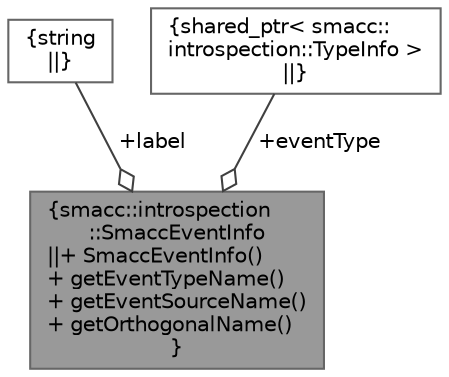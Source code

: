 digraph "smacc::introspection::SmaccEventInfo"
{
 // LATEX_PDF_SIZE
  bgcolor="transparent";
  edge [fontname=Helvetica,fontsize=10,labelfontname=Helvetica,labelfontsize=10];
  node [fontname=Helvetica,fontsize=10,shape=box,height=0.2,width=0.4];
  Node1 [label="{smacc::introspection\l::SmaccEventInfo\n||+ SmaccEventInfo()\l+ getEventTypeName()\l+ getEventSourceName()\l+ getOrthogonalName()\l}",height=0.2,width=0.4,color="gray40", fillcolor="grey60", style="filled", fontcolor="black",tooltip=" "];
  Node2 -> Node1 [color="grey25",style="solid",label=" +label" ,arrowhead="odiamond"];
  Node2 [label="{string\n||}",height=0.2,width=0.4,color="gray40", fillcolor="white", style="filled",tooltip=" "];
  Node3 -> Node1 [color="grey25",style="solid",label=" +eventType" ,arrowhead="odiamond"];
  Node3 [label="{shared_ptr\< smacc::\lintrospection::TypeInfo \>\n||}",height=0.2,width=0.4,color="gray40", fillcolor="white", style="filled",tooltip=" "];
}

